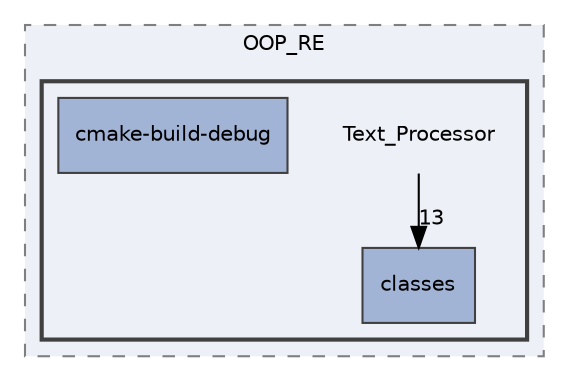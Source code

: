 digraph "C:/Users/Nikola/CLionProjects/OOP_RE/Text_Processor"
{
 // LATEX_PDF_SIZE
  edge [fontname="Helvetica",fontsize="10",labelfontname="Helvetica",labelfontsize="10"];
  node [fontname="Helvetica",fontsize="10",shape=record];
  compound=true
  subgraph clusterdir_a8ac36c77f7638b11fe92e62811e9ad2 {
    graph [ bgcolor="#edf0f7", pencolor="grey50", style="filled,dashed,", label="OOP_RE", fontname="Helvetica", fontsize="10", URL="dir_a8ac36c77f7638b11fe92e62811e9ad2.html"]
  subgraph clusterdir_ef7d681dfafc76b440731fb5281964f3 {
    graph [ bgcolor="#edf0f7", pencolor="grey25", style="filled,bold,", label="", fontname="Helvetica", fontsize="10", URL="dir_ef7d681dfafc76b440731fb5281964f3.html"]
    dir_ef7d681dfafc76b440731fb5281964f3 [shape=plaintext, label="Text_Processor"];
  dir_91f4556948e037aed8d4b2d8ffe3ce09 [shape=box, label="classes", style="filled,", fillcolor="#a2b4d6", color="grey25", URL="dir_91f4556948e037aed8d4b2d8ffe3ce09.html"];
  dir_bc792cffba73426a4688d91fde8d99e7 [shape=box, label="cmake-build-debug", style="filled,", fillcolor="#a2b4d6", color="grey25", URL="dir_bc792cffba73426a4688d91fde8d99e7.html"];
  }
  }
  dir_ef7d681dfafc76b440731fb5281964f3->dir_91f4556948e037aed8d4b2d8ffe3ce09 [headlabel="13", labeldistance=1.5 headhref="dir_000012_000001.html"];
}
